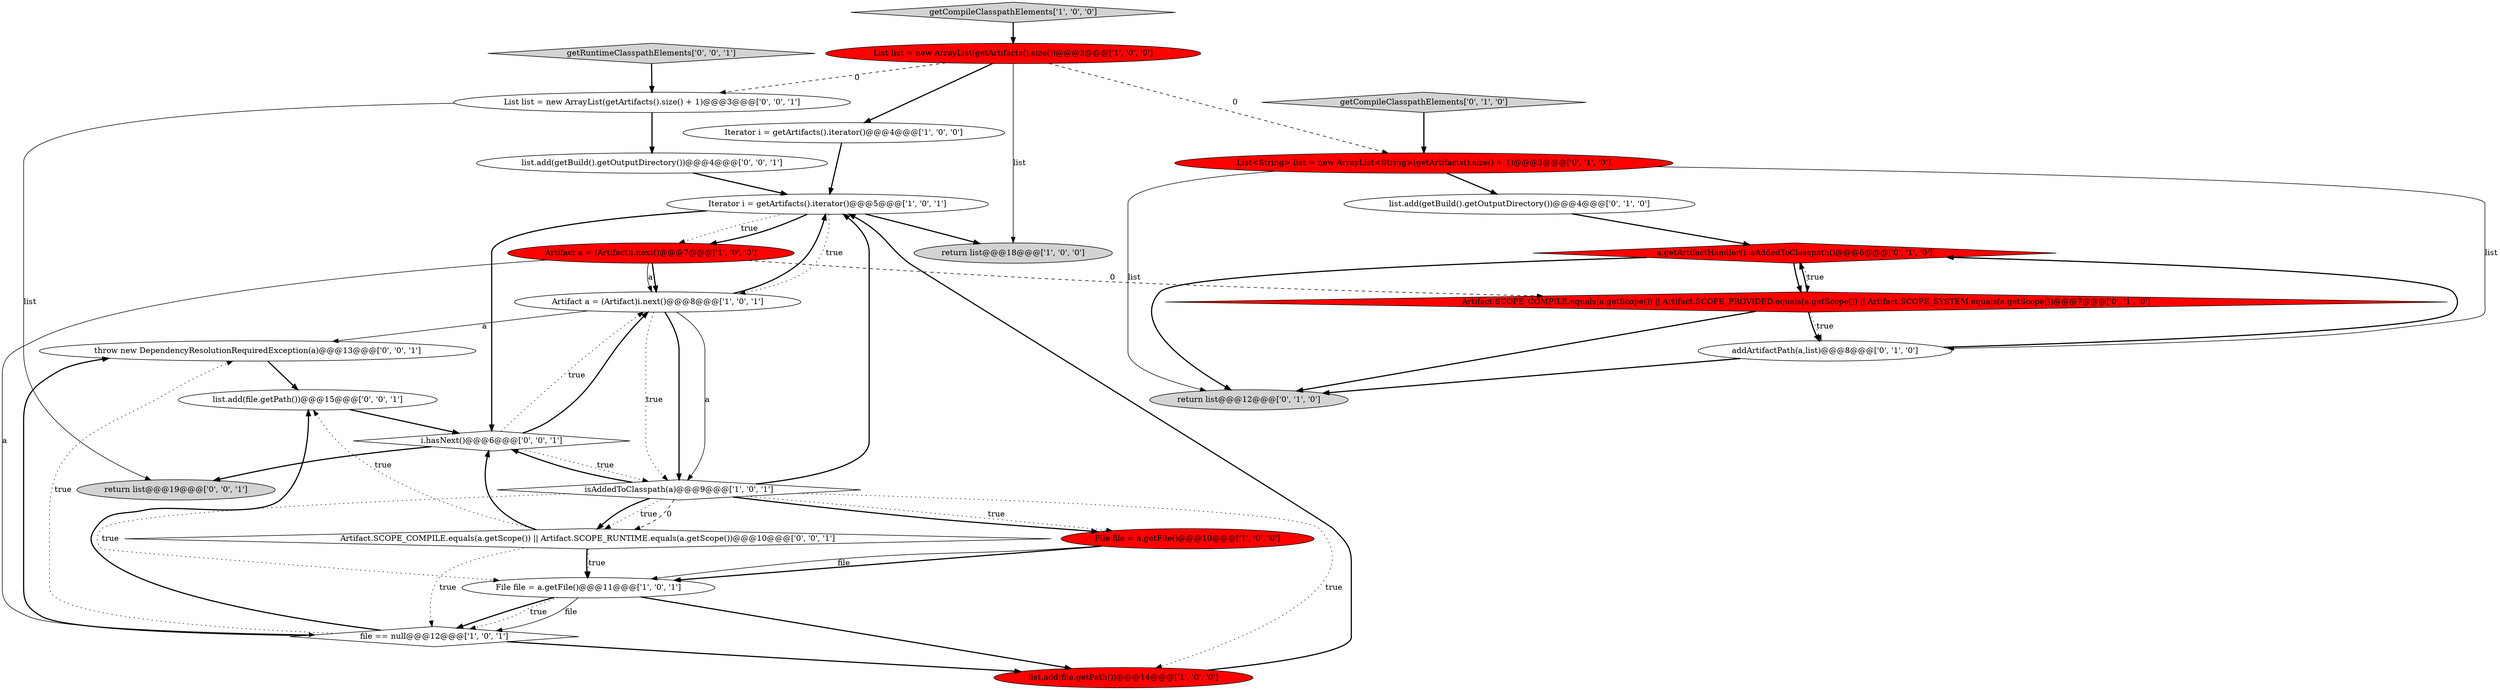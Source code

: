 digraph {
15 [style = filled, label = "a.getArtifactHandler().isAddedToClasspath()@@@6@@@['0', '1', '0']", fillcolor = red, shape = diamond image = "AAA1AAABBB2BBB"];
1 [style = filled, label = "List list = new ArrayList(getArtifacts().size())@@@3@@@['1', '0', '0']", fillcolor = red, shape = ellipse image = "AAA1AAABBB1BBB"];
2 [style = filled, label = "Iterator i = getArtifacts().iterator()@@@5@@@['1', '0', '1']", fillcolor = white, shape = ellipse image = "AAA0AAABBB1BBB"];
6 [style = filled, label = "Artifact a = (Artifact)i.next()@@@8@@@['1', '0', '1']", fillcolor = white, shape = ellipse image = "AAA0AAABBB1BBB"];
0 [style = filled, label = "file == null@@@12@@@['1', '0', '1']", fillcolor = white, shape = diamond image = "AAA0AAABBB1BBB"];
11 [style = filled, label = "File file = a.getFile()@@@11@@@['1', '0', '1']", fillcolor = white, shape = ellipse image = "AAA0AAABBB1BBB"];
12 [style = filled, label = "List<String> list = new ArrayList<String>(getArtifacts().size() + 1)@@@3@@@['0', '1', '0']", fillcolor = red, shape = ellipse image = "AAA1AAABBB2BBB"];
26 [style = filled, label = "i.hasNext()@@@6@@@['0', '0', '1']", fillcolor = white, shape = diamond image = "AAA0AAABBB3BBB"];
3 [style = filled, label = "File file = a.getFile()@@@10@@@['1', '0', '0']", fillcolor = red, shape = ellipse image = "AAA1AAABBB1BBB"];
16 [style = filled, label = "addArtifactPath(a,list)@@@8@@@['0', '1', '0']", fillcolor = white, shape = ellipse image = "AAA0AAABBB2BBB"];
8 [style = filled, label = "isAddedToClasspath(a)@@@9@@@['1', '0', '1']", fillcolor = white, shape = diamond image = "AAA0AAABBB1BBB"];
9 [style = filled, label = "return list@@@18@@@['1', '0', '0']", fillcolor = lightgray, shape = ellipse image = "AAA0AAABBB1BBB"];
21 [style = filled, label = "Artifact.SCOPE_COMPILE.equals(a.getScope()) || Artifact.SCOPE_RUNTIME.equals(a.getScope())@@@10@@@['0', '0', '1']", fillcolor = white, shape = diamond image = "AAA0AAABBB3BBB"];
20 [style = filled, label = "list.add(getBuild().getOutputDirectory())@@@4@@@['0', '0', '1']", fillcolor = white, shape = ellipse image = "AAA0AAABBB3BBB"];
19 [style = filled, label = "getRuntimeClasspathElements['0', '0', '1']", fillcolor = lightgray, shape = diamond image = "AAA0AAABBB3BBB"];
10 [style = filled, label = "list.add(file.getPath())@@@14@@@['1', '0', '0']", fillcolor = red, shape = ellipse image = "AAA1AAABBB1BBB"];
17 [style = filled, label = "Artifact.SCOPE_COMPILE.equals(a.getScope()) || Artifact.SCOPE_PROVIDED.equals(a.getScope()) || Artifact.SCOPE_SYSTEM.equals(a.getScope())@@@7@@@['0', '1', '0']", fillcolor = red, shape = diamond image = "AAA1AAABBB2BBB"];
14 [style = filled, label = "getCompileClasspathElements['0', '1', '0']", fillcolor = lightgray, shape = diamond image = "AAA0AAABBB2BBB"];
23 [style = filled, label = "throw new DependencyResolutionRequiredException(a)@@@13@@@['0', '0', '1']", fillcolor = white, shape = ellipse image = "AAA0AAABBB3BBB"];
5 [style = filled, label = "Artifact a = (Artifact)i.next()@@@7@@@['1', '0', '0']", fillcolor = red, shape = ellipse image = "AAA1AAABBB1BBB"];
22 [style = filled, label = "list.add(file.getPath())@@@15@@@['0', '0', '1']", fillcolor = white, shape = ellipse image = "AAA0AAABBB3BBB"];
4 [style = filled, label = "Iterator i = getArtifacts().iterator()@@@4@@@['1', '0', '0']", fillcolor = white, shape = ellipse image = "AAA0AAABBB1BBB"];
24 [style = filled, label = "return list@@@19@@@['0', '0', '1']", fillcolor = lightgray, shape = ellipse image = "AAA0AAABBB3BBB"];
7 [style = filled, label = "getCompileClasspathElements['1', '0', '0']", fillcolor = lightgray, shape = diamond image = "AAA0AAABBB1BBB"];
25 [style = filled, label = "List list = new ArrayList(getArtifacts().size() + 1)@@@3@@@['0', '0', '1']", fillcolor = white, shape = ellipse image = "AAA0AAABBB3BBB"];
13 [style = filled, label = "return list@@@12@@@['0', '1', '0']", fillcolor = lightgray, shape = ellipse image = "AAA0AAABBB2BBB"];
18 [style = filled, label = "list.add(getBuild().getOutputDirectory())@@@4@@@['0', '1', '0']", fillcolor = white, shape = ellipse image = "AAA0AAABBB2BBB"];
22->26 [style = bold, label=""];
16->15 [style = bold, label=""];
1->4 [style = bold, label=""];
16->13 [style = bold, label=""];
15->13 [style = bold, label=""];
2->26 [style = bold, label=""];
7->1 [style = bold, label=""];
5->6 [style = solid, label="a"];
11->0 [style = solid, label="file"];
26->8 [style = dotted, label="true"];
8->21 [style = dotted, label="true"];
21->11 [style = dotted, label="true"];
21->0 [style = dotted, label="true"];
5->0 [style = solid, label="a"];
8->3 [style = bold, label=""];
18->15 [style = bold, label=""];
3->11 [style = bold, label=""];
1->9 [style = solid, label="list"];
21->22 [style = dotted, label="true"];
4->2 [style = bold, label=""];
2->9 [style = bold, label=""];
8->10 [style = dotted, label="true"];
8->21 [style = dashed, label="0"];
26->6 [style = bold, label=""];
26->24 [style = bold, label=""];
25->24 [style = solid, label="list"];
8->3 [style = dotted, label="true"];
19->25 [style = bold, label=""];
3->11 [style = solid, label="file"];
6->2 [style = bold, label=""];
20->2 [style = bold, label=""];
15->17 [style = dotted, label="true"];
17->16 [style = dotted, label="true"];
1->12 [style = dashed, label="0"];
21->26 [style = bold, label=""];
15->17 [style = bold, label=""];
0->10 [style = bold, label=""];
11->0 [style = bold, label=""];
25->20 [style = bold, label=""];
23->22 [style = bold, label=""];
6->23 [style = solid, label="a"];
0->23 [style = bold, label=""];
5->6 [style = bold, label=""];
5->17 [style = dashed, label="0"];
8->2 [style = bold, label=""];
21->11 [style = bold, label=""];
6->8 [style = solid, label="a"];
2->6 [style = dotted, label="true"];
11->10 [style = bold, label=""];
6->8 [style = dotted, label="true"];
0->22 [style = bold, label=""];
14->12 [style = bold, label=""];
11->0 [style = dotted, label="true"];
6->8 [style = bold, label=""];
12->18 [style = bold, label=""];
17->15 [style = bold, label=""];
8->21 [style = bold, label=""];
8->11 [style = dotted, label="true"];
26->6 [style = dotted, label="true"];
10->2 [style = bold, label=""];
17->13 [style = bold, label=""];
12->16 [style = solid, label="list"];
0->23 [style = dotted, label="true"];
2->5 [style = dotted, label="true"];
1->25 [style = dashed, label="0"];
17->16 [style = bold, label=""];
2->5 [style = bold, label=""];
8->26 [style = bold, label=""];
12->13 [style = solid, label="list"];
}
